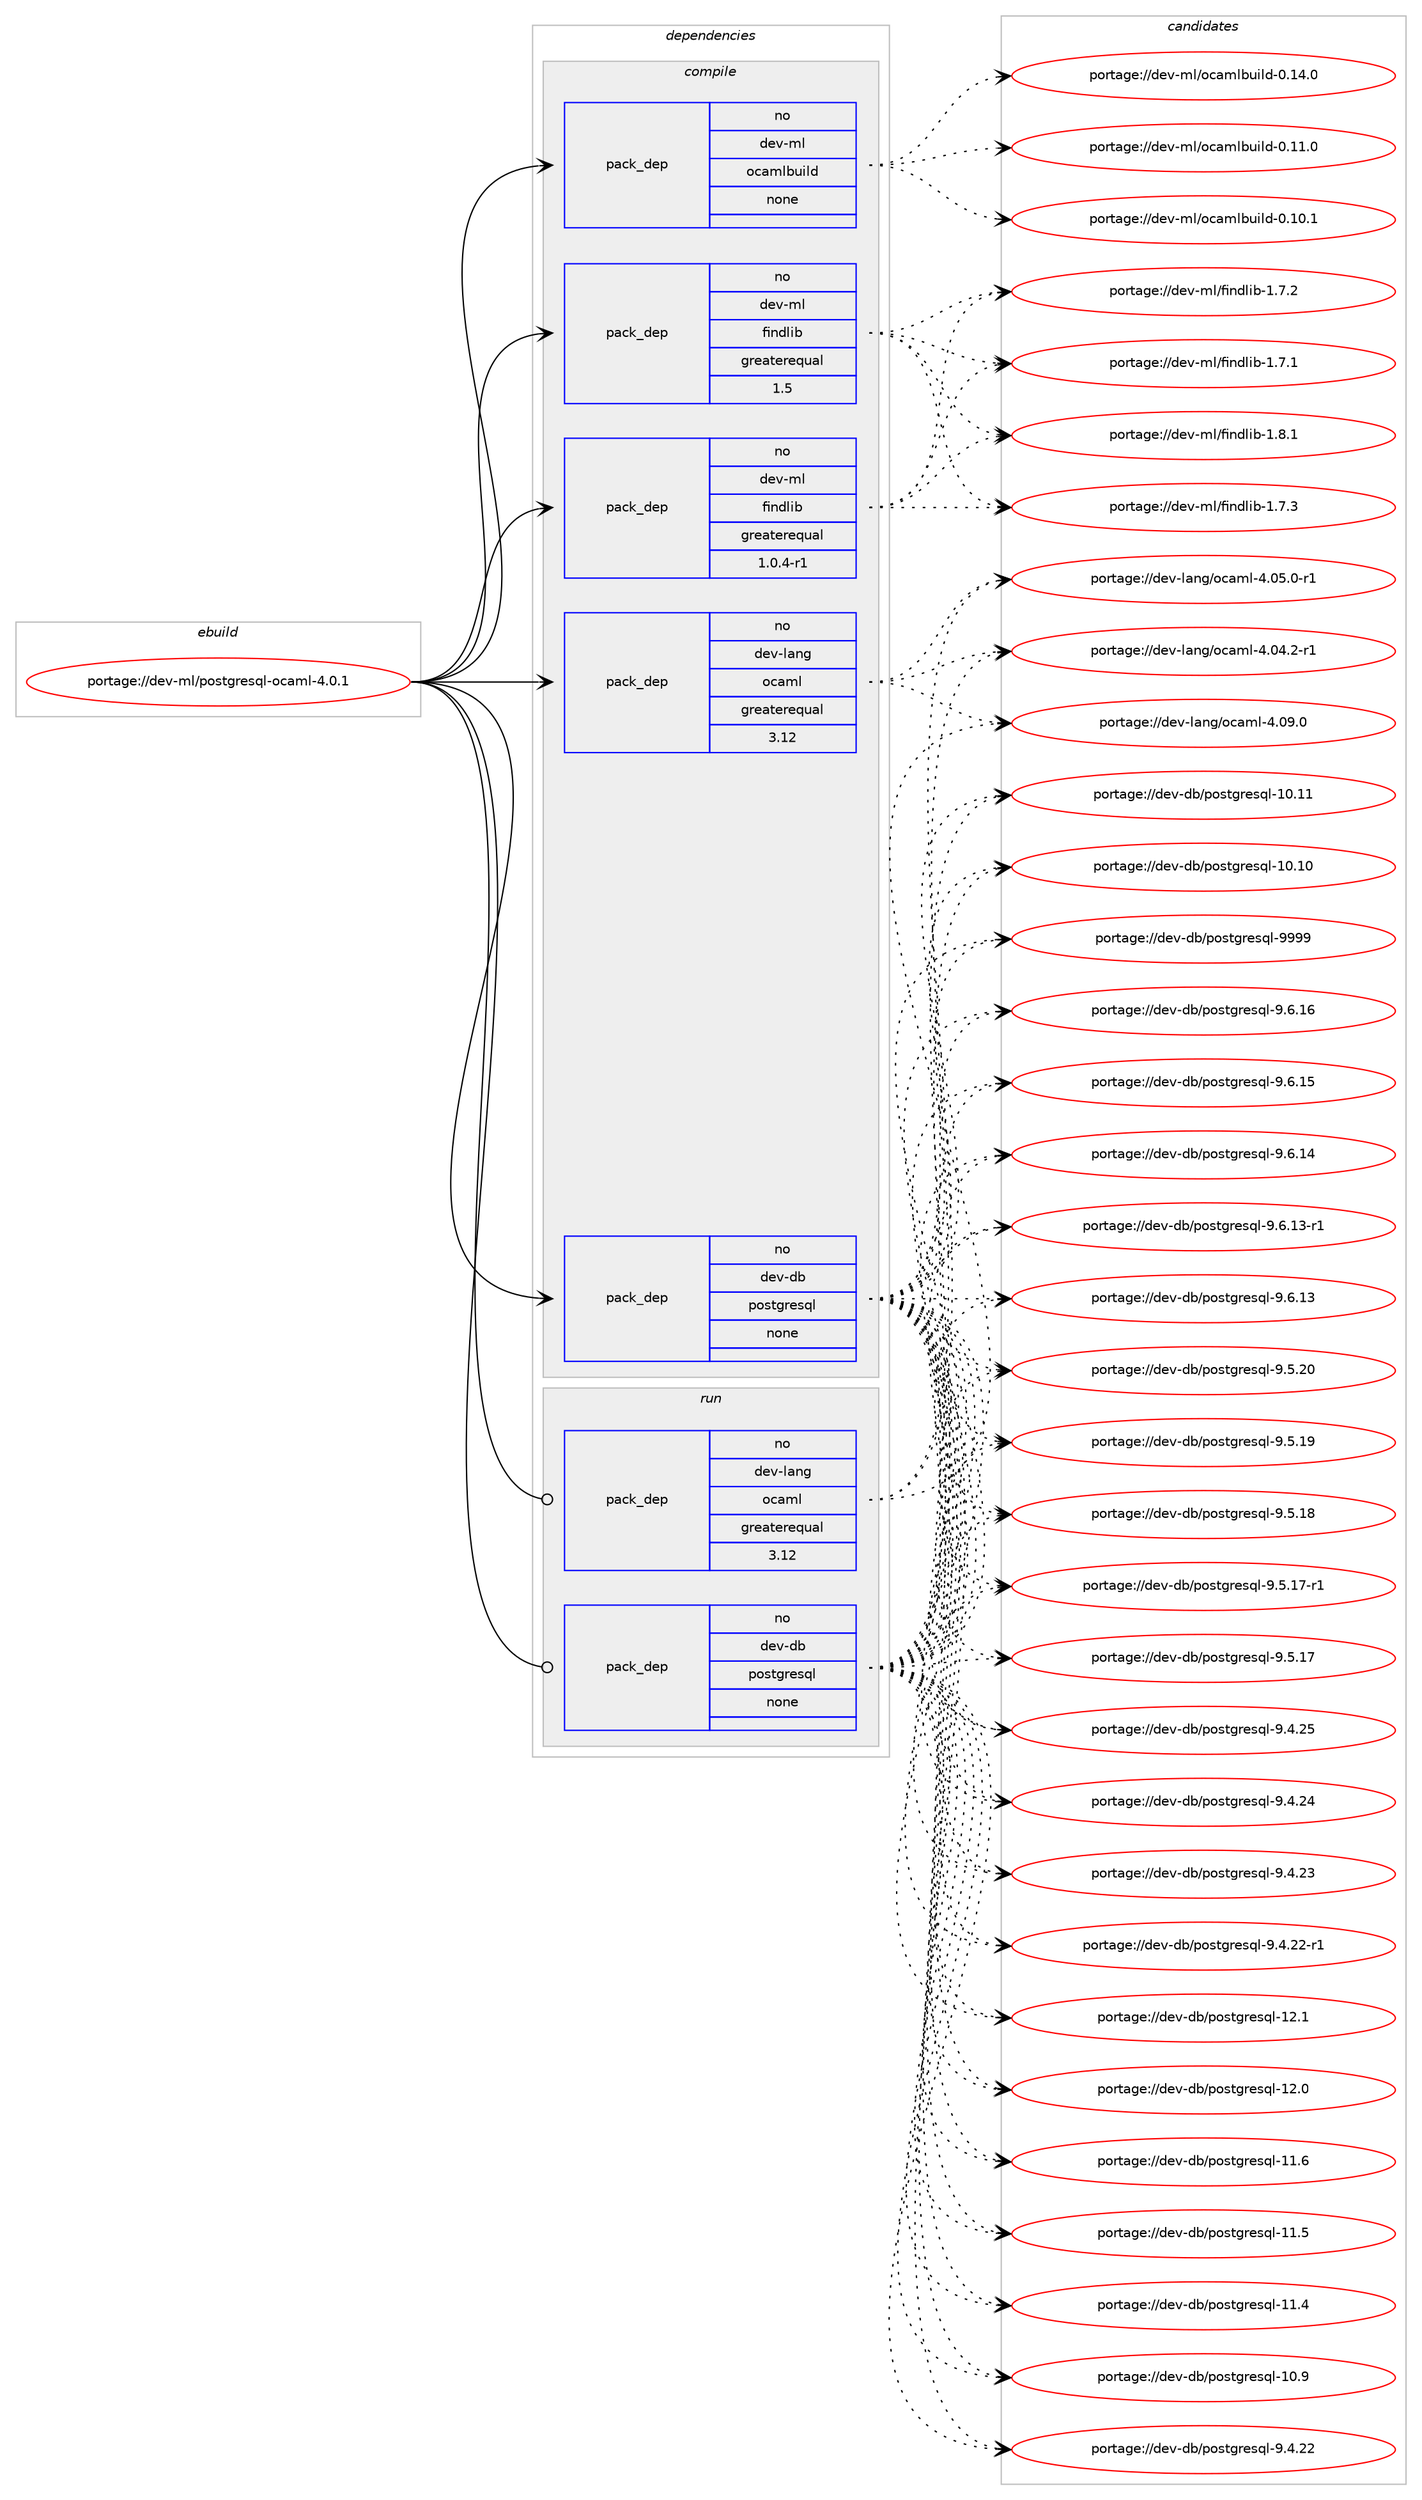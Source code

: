 digraph prolog {

# *************
# Graph options
# *************

newrank=true;
concentrate=true;
compound=true;
graph [rankdir=LR,fontname=Helvetica,fontsize=10,ranksep=1.5];#, ranksep=2.5, nodesep=0.2];
edge  [arrowhead=vee];
node  [fontname=Helvetica,fontsize=10];

# **********
# The ebuild
# **********

subgraph cluster_leftcol {
color=gray;
label=<<i>ebuild</i>>;
id [label="portage://dev-ml/postgresql-ocaml-4.0.1", color=red, width=4, href="../dev-ml/postgresql-ocaml-4.0.1.svg"];
}

# ****************
# The dependencies
# ****************

subgraph cluster_midcol {
color=gray;
label=<<i>dependencies</i>>;
subgraph cluster_compile {
fillcolor="#eeeeee";
style=filled;
label=<<i>compile</i>>;
subgraph pack373959 {
dependency501862 [label=<<TABLE BORDER="0" CELLBORDER="1" CELLSPACING="0" CELLPADDING="4" WIDTH="220"><TR><TD ROWSPAN="6" CELLPADDING="30">pack_dep</TD></TR><TR><TD WIDTH="110">no</TD></TR><TR><TD>dev-db</TD></TR><TR><TD>postgresql</TD></TR><TR><TD>none</TD></TR><TR><TD></TD></TR></TABLE>>, shape=none, color=blue];
}
id:e -> dependency501862:w [weight=20,style="solid",arrowhead="vee"];
subgraph pack373960 {
dependency501863 [label=<<TABLE BORDER="0" CELLBORDER="1" CELLSPACING="0" CELLPADDING="4" WIDTH="220"><TR><TD ROWSPAN="6" CELLPADDING="30">pack_dep</TD></TR><TR><TD WIDTH="110">no</TD></TR><TR><TD>dev-lang</TD></TR><TR><TD>ocaml</TD></TR><TR><TD>greaterequal</TD></TR><TR><TD>3.12</TD></TR></TABLE>>, shape=none, color=blue];
}
id:e -> dependency501863:w [weight=20,style="solid",arrowhead="vee"];
subgraph pack373961 {
dependency501864 [label=<<TABLE BORDER="0" CELLBORDER="1" CELLSPACING="0" CELLPADDING="4" WIDTH="220"><TR><TD ROWSPAN="6" CELLPADDING="30">pack_dep</TD></TR><TR><TD WIDTH="110">no</TD></TR><TR><TD>dev-ml</TD></TR><TR><TD>findlib</TD></TR><TR><TD>greaterequal</TD></TR><TR><TD>1.0.4-r1</TD></TR></TABLE>>, shape=none, color=blue];
}
id:e -> dependency501864:w [weight=20,style="solid",arrowhead="vee"];
subgraph pack373962 {
dependency501865 [label=<<TABLE BORDER="0" CELLBORDER="1" CELLSPACING="0" CELLPADDING="4" WIDTH="220"><TR><TD ROWSPAN="6" CELLPADDING="30">pack_dep</TD></TR><TR><TD WIDTH="110">no</TD></TR><TR><TD>dev-ml</TD></TR><TR><TD>findlib</TD></TR><TR><TD>greaterequal</TD></TR><TR><TD>1.5</TD></TR></TABLE>>, shape=none, color=blue];
}
id:e -> dependency501865:w [weight=20,style="solid",arrowhead="vee"];
subgraph pack373963 {
dependency501866 [label=<<TABLE BORDER="0" CELLBORDER="1" CELLSPACING="0" CELLPADDING="4" WIDTH="220"><TR><TD ROWSPAN="6" CELLPADDING="30">pack_dep</TD></TR><TR><TD WIDTH="110">no</TD></TR><TR><TD>dev-ml</TD></TR><TR><TD>ocamlbuild</TD></TR><TR><TD>none</TD></TR><TR><TD></TD></TR></TABLE>>, shape=none, color=blue];
}
id:e -> dependency501866:w [weight=20,style="solid",arrowhead="vee"];
}
subgraph cluster_compileandrun {
fillcolor="#eeeeee";
style=filled;
label=<<i>compile and run</i>>;
}
subgraph cluster_run {
fillcolor="#eeeeee";
style=filled;
label=<<i>run</i>>;
subgraph pack373964 {
dependency501867 [label=<<TABLE BORDER="0" CELLBORDER="1" CELLSPACING="0" CELLPADDING="4" WIDTH="220"><TR><TD ROWSPAN="6" CELLPADDING="30">pack_dep</TD></TR><TR><TD WIDTH="110">no</TD></TR><TR><TD>dev-db</TD></TR><TR><TD>postgresql</TD></TR><TR><TD>none</TD></TR><TR><TD></TD></TR></TABLE>>, shape=none, color=blue];
}
id:e -> dependency501867:w [weight=20,style="solid",arrowhead="odot"];
subgraph pack373965 {
dependency501868 [label=<<TABLE BORDER="0" CELLBORDER="1" CELLSPACING="0" CELLPADDING="4" WIDTH="220"><TR><TD ROWSPAN="6" CELLPADDING="30">pack_dep</TD></TR><TR><TD WIDTH="110">no</TD></TR><TR><TD>dev-lang</TD></TR><TR><TD>ocaml</TD></TR><TR><TD>greaterequal</TD></TR><TR><TD>3.12</TD></TR></TABLE>>, shape=none, color=blue];
}
id:e -> dependency501868:w [weight=20,style="solid",arrowhead="odot"];
}
}

# **************
# The candidates
# **************

subgraph cluster_choices {
rank=same;
color=gray;
label=<<i>candidates</i>>;

subgraph choice373959 {
color=black;
nodesep=1;
choice1001011184510098471121111151161031141011151131084557575757 [label="portage://dev-db/postgresql-9999", color=red, width=4,href="../dev-db/postgresql-9999.svg"];
choice10010111845100984711211111511610311410111511310845574654464954 [label="portage://dev-db/postgresql-9.6.16", color=red, width=4,href="../dev-db/postgresql-9.6.16.svg"];
choice10010111845100984711211111511610311410111511310845574654464953 [label="portage://dev-db/postgresql-9.6.15", color=red, width=4,href="../dev-db/postgresql-9.6.15.svg"];
choice10010111845100984711211111511610311410111511310845574654464952 [label="portage://dev-db/postgresql-9.6.14", color=red, width=4,href="../dev-db/postgresql-9.6.14.svg"];
choice100101118451009847112111115116103114101115113108455746544649514511449 [label="portage://dev-db/postgresql-9.6.13-r1", color=red, width=4,href="../dev-db/postgresql-9.6.13-r1.svg"];
choice10010111845100984711211111511610311410111511310845574654464951 [label="portage://dev-db/postgresql-9.6.13", color=red, width=4,href="../dev-db/postgresql-9.6.13.svg"];
choice10010111845100984711211111511610311410111511310845574653465048 [label="portage://dev-db/postgresql-9.5.20", color=red, width=4,href="../dev-db/postgresql-9.5.20.svg"];
choice10010111845100984711211111511610311410111511310845574653464957 [label="portage://dev-db/postgresql-9.5.19", color=red, width=4,href="../dev-db/postgresql-9.5.19.svg"];
choice10010111845100984711211111511610311410111511310845574653464956 [label="portage://dev-db/postgresql-9.5.18", color=red, width=4,href="../dev-db/postgresql-9.5.18.svg"];
choice100101118451009847112111115116103114101115113108455746534649554511449 [label="portage://dev-db/postgresql-9.5.17-r1", color=red, width=4,href="../dev-db/postgresql-9.5.17-r1.svg"];
choice10010111845100984711211111511610311410111511310845574653464955 [label="portage://dev-db/postgresql-9.5.17", color=red, width=4,href="../dev-db/postgresql-9.5.17.svg"];
choice10010111845100984711211111511610311410111511310845574652465053 [label="portage://dev-db/postgresql-9.4.25", color=red, width=4,href="../dev-db/postgresql-9.4.25.svg"];
choice10010111845100984711211111511610311410111511310845574652465052 [label="portage://dev-db/postgresql-9.4.24", color=red, width=4,href="../dev-db/postgresql-9.4.24.svg"];
choice10010111845100984711211111511610311410111511310845574652465051 [label="portage://dev-db/postgresql-9.4.23", color=red, width=4,href="../dev-db/postgresql-9.4.23.svg"];
choice100101118451009847112111115116103114101115113108455746524650504511449 [label="portage://dev-db/postgresql-9.4.22-r1", color=red, width=4,href="../dev-db/postgresql-9.4.22-r1.svg"];
choice10010111845100984711211111511610311410111511310845574652465050 [label="portage://dev-db/postgresql-9.4.22", color=red, width=4,href="../dev-db/postgresql-9.4.22.svg"];
choice1001011184510098471121111151161031141011151131084549504649 [label="portage://dev-db/postgresql-12.1", color=red, width=4,href="../dev-db/postgresql-12.1.svg"];
choice1001011184510098471121111151161031141011151131084549504648 [label="portage://dev-db/postgresql-12.0", color=red, width=4,href="../dev-db/postgresql-12.0.svg"];
choice1001011184510098471121111151161031141011151131084549494654 [label="portage://dev-db/postgresql-11.6", color=red, width=4,href="../dev-db/postgresql-11.6.svg"];
choice1001011184510098471121111151161031141011151131084549494653 [label="portage://dev-db/postgresql-11.5", color=red, width=4,href="../dev-db/postgresql-11.5.svg"];
choice1001011184510098471121111151161031141011151131084549494652 [label="portage://dev-db/postgresql-11.4", color=red, width=4,href="../dev-db/postgresql-11.4.svg"];
choice1001011184510098471121111151161031141011151131084549484657 [label="portage://dev-db/postgresql-10.9", color=red, width=4,href="../dev-db/postgresql-10.9.svg"];
choice100101118451009847112111115116103114101115113108454948464949 [label="portage://dev-db/postgresql-10.11", color=red, width=4,href="../dev-db/postgresql-10.11.svg"];
choice100101118451009847112111115116103114101115113108454948464948 [label="portage://dev-db/postgresql-10.10", color=red, width=4,href="../dev-db/postgresql-10.10.svg"];
dependency501862:e -> choice1001011184510098471121111151161031141011151131084557575757:w [style=dotted,weight="100"];
dependency501862:e -> choice10010111845100984711211111511610311410111511310845574654464954:w [style=dotted,weight="100"];
dependency501862:e -> choice10010111845100984711211111511610311410111511310845574654464953:w [style=dotted,weight="100"];
dependency501862:e -> choice10010111845100984711211111511610311410111511310845574654464952:w [style=dotted,weight="100"];
dependency501862:e -> choice100101118451009847112111115116103114101115113108455746544649514511449:w [style=dotted,weight="100"];
dependency501862:e -> choice10010111845100984711211111511610311410111511310845574654464951:w [style=dotted,weight="100"];
dependency501862:e -> choice10010111845100984711211111511610311410111511310845574653465048:w [style=dotted,weight="100"];
dependency501862:e -> choice10010111845100984711211111511610311410111511310845574653464957:w [style=dotted,weight="100"];
dependency501862:e -> choice10010111845100984711211111511610311410111511310845574653464956:w [style=dotted,weight="100"];
dependency501862:e -> choice100101118451009847112111115116103114101115113108455746534649554511449:w [style=dotted,weight="100"];
dependency501862:e -> choice10010111845100984711211111511610311410111511310845574653464955:w [style=dotted,weight="100"];
dependency501862:e -> choice10010111845100984711211111511610311410111511310845574652465053:w [style=dotted,weight="100"];
dependency501862:e -> choice10010111845100984711211111511610311410111511310845574652465052:w [style=dotted,weight="100"];
dependency501862:e -> choice10010111845100984711211111511610311410111511310845574652465051:w [style=dotted,weight="100"];
dependency501862:e -> choice100101118451009847112111115116103114101115113108455746524650504511449:w [style=dotted,weight="100"];
dependency501862:e -> choice10010111845100984711211111511610311410111511310845574652465050:w [style=dotted,weight="100"];
dependency501862:e -> choice1001011184510098471121111151161031141011151131084549504649:w [style=dotted,weight="100"];
dependency501862:e -> choice1001011184510098471121111151161031141011151131084549504648:w [style=dotted,weight="100"];
dependency501862:e -> choice1001011184510098471121111151161031141011151131084549494654:w [style=dotted,weight="100"];
dependency501862:e -> choice1001011184510098471121111151161031141011151131084549494653:w [style=dotted,weight="100"];
dependency501862:e -> choice1001011184510098471121111151161031141011151131084549494652:w [style=dotted,weight="100"];
dependency501862:e -> choice1001011184510098471121111151161031141011151131084549484657:w [style=dotted,weight="100"];
dependency501862:e -> choice100101118451009847112111115116103114101115113108454948464949:w [style=dotted,weight="100"];
dependency501862:e -> choice100101118451009847112111115116103114101115113108454948464948:w [style=dotted,weight="100"];
}
subgraph choice373960 {
color=black;
nodesep=1;
choice100101118451089711010347111999710910845524648574648 [label="portage://dev-lang/ocaml-4.09.0", color=red, width=4,href="../dev-lang/ocaml-4.09.0.svg"];
choice1001011184510897110103471119997109108455246485346484511449 [label="portage://dev-lang/ocaml-4.05.0-r1", color=red, width=4,href="../dev-lang/ocaml-4.05.0-r1.svg"];
choice1001011184510897110103471119997109108455246485246504511449 [label="portage://dev-lang/ocaml-4.04.2-r1", color=red, width=4,href="../dev-lang/ocaml-4.04.2-r1.svg"];
dependency501863:e -> choice100101118451089711010347111999710910845524648574648:w [style=dotted,weight="100"];
dependency501863:e -> choice1001011184510897110103471119997109108455246485346484511449:w [style=dotted,weight="100"];
dependency501863:e -> choice1001011184510897110103471119997109108455246485246504511449:w [style=dotted,weight="100"];
}
subgraph choice373961 {
color=black;
nodesep=1;
choice100101118451091084710210511010010810598454946564649 [label="portage://dev-ml/findlib-1.8.1", color=red, width=4,href="../dev-ml/findlib-1.8.1.svg"];
choice100101118451091084710210511010010810598454946554651 [label="portage://dev-ml/findlib-1.7.3", color=red, width=4,href="../dev-ml/findlib-1.7.3.svg"];
choice100101118451091084710210511010010810598454946554650 [label="portage://dev-ml/findlib-1.7.2", color=red, width=4,href="../dev-ml/findlib-1.7.2.svg"];
choice100101118451091084710210511010010810598454946554649 [label="portage://dev-ml/findlib-1.7.1", color=red, width=4,href="../dev-ml/findlib-1.7.1.svg"];
dependency501864:e -> choice100101118451091084710210511010010810598454946564649:w [style=dotted,weight="100"];
dependency501864:e -> choice100101118451091084710210511010010810598454946554651:w [style=dotted,weight="100"];
dependency501864:e -> choice100101118451091084710210511010010810598454946554650:w [style=dotted,weight="100"];
dependency501864:e -> choice100101118451091084710210511010010810598454946554649:w [style=dotted,weight="100"];
}
subgraph choice373962 {
color=black;
nodesep=1;
choice100101118451091084710210511010010810598454946564649 [label="portage://dev-ml/findlib-1.8.1", color=red, width=4,href="../dev-ml/findlib-1.8.1.svg"];
choice100101118451091084710210511010010810598454946554651 [label="portage://dev-ml/findlib-1.7.3", color=red, width=4,href="../dev-ml/findlib-1.7.3.svg"];
choice100101118451091084710210511010010810598454946554650 [label="portage://dev-ml/findlib-1.7.2", color=red, width=4,href="../dev-ml/findlib-1.7.2.svg"];
choice100101118451091084710210511010010810598454946554649 [label="portage://dev-ml/findlib-1.7.1", color=red, width=4,href="../dev-ml/findlib-1.7.1.svg"];
dependency501865:e -> choice100101118451091084710210511010010810598454946564649:w [style=dotted,weight="100"];
dependency501865:e -> choice100101118451091084710210511010010810598454946554651:w [style=dotted,weight="100"];
dependency501865:e -> choice100101118451091084710210511010010810598454946554650:w [style=dotted,weight="100"];
dependency501865:e -> choice100101118451091084710210511010010810598454946554649:w [style=dotted,weight="100"];
}
subgraph choice373963 {
color=black;
nodesep=1;
choice100101118451091084711199971091089811710510810045484649524648 [label="portage://dev-ml/ocamlbuild-0.14.0", color=red, width=4,href="../dev-ml/ocamlbuild-0.14.0.svg"];
choice100101118451091084711199971091089811710510810045484649494648 [label="portage://dev-ml/ocamlbuild-0.11.0", color=red, width=4,href="../dev-ml/ocamlbuild-0.11.0.svg"];
choice100101118451091084711199971091089811710510810045484649484649 [label="portage://dev-ml/ocamlbuild-0.10.1", color=red, width=4,href="../dev-ml/ocamlbuild-0.10.1.svg"];
dependency501866:e -> choice100101118451091084711199971091089811710510810045484649524648:w [style=dotted,weight="100"];
dependency501866:e -> choice100101118451091084711199971091089811710510810045484649494648:w [style=dotted,weight="100"];
dependency501866:e -> choice100101118451091084711199971091089811710510810045484649484649:w [style=dotted,weight="100"];
}
subgraph choice373964 {
color=black;
nodesep=1;
choice1001011184510098471121111151161031141011151131084557575757 [label="portage://dev-db/postgresql-9999", color=red, width=4,href="../dev-db/postgresql-9999.svg"];
choice10010111845100984711211111511610311410111511310845574654464954 [label="portage://dev-db/postgresql-9.6.16", color=red, width=4,href="../dev-db/postgresql-9.6.16.svg"];
choice10010111845100984711211111511610311410111511310845574654464953 [label="portage://dev-db/postgresql-9.6.15", color=red, width=4,href="../dev-db/postgresql-9.6.15.svg"];
choice10010111845100984711211111511610311410111511310845574654464952 [label="portage://dev-db/postgresql-9.6.14", color=red, width=4,href="../dev-db/postgresql-9.6.14.svg"];
choice100101118451009847112111115116103114101115113108455746544649514511449 [label="portage://dev-db/postgresql-9.6.13-r1", color=red, width=4,href="../dev-db/postgresql-9.6.13-r1.svg"];
choice10010111845100984711211111511610311410111511310845574654464951 [label="portage://dev-db/postgresql-9.6.13", color=red, width=4,href="../dev-db/postgresql-9.6.13.svg"];
choice10010111845100984711211111511610311410111511310845574653465048 [label="portage://dev-db/postgresql-9.5.20", color=red, width=4,href="../dev-db/postgresql-9.5.20.svg"];
choice10010111845100984711211111511610311410111511310845574653464957 [label="portage://dev-db/postgresql-9.5.19", color=red, width=4,href="../dev-db/postgresql-9.5.19.svg"];
choice10010111845100984711211111511610311410111511310845574653464956 [label="portage://dev-db/postgresql-9.5.18", color=red, width=4,href="../dev-db/postgresql-9.5.18.svg"];
choice100101118451009847112111115116103114101115113108455746534649554511449 [label="portage://dev-db/postgresql-9.5.17-r1", color=red, width=4,href="../dev-db/postgresql-9.5.17-r1.svg"];
choice10010111845100984711211111511610311410111511310845574653464955 [label="portage://dev-db/postgresql-9.5.17", color=red, width=4,href="../dev-db/postgresql-9.5.17.svg"];
choice10010111845100984711211111511610311410111511310845574652465053 [label="portage://dev-db/postgresql-9.4.25", color=red, width=4,href="../dev-db/postgresql-9.4.25.svg"];
choice10010111845100984711211111511610311410111511310845574652465052 [label="portage://dev-db/postgresql-9.4.24", color=red, width=4,href="../dev-db/postgresql-9.4.24.svg"];
choice10010111845100984711211111511610311410111511310845574652465051 [label="portage://dev-db/postgresql-9.4.23", color=red, width=4,href="../dev-db/postgresql-9.4.23.svg"];
choice100101118451009847112111115116103114101115113108455746524650504511449 [label="portage://dev-db/postgresql-9.4.22-r1", color=red, width=4,href="../dev-db/postgresql-9.4.22-r1.svg"];
choice10010111845100984711211111511610311410111511310845574652465050 [label="portage://dev-db/postgresql-9.4.22", color=red, width=4,href="../dev-db/postgresql-9.4.22.svg"];
choice1001011184510098471121111151161031141011151131084549504649 [label="portage://dev-db/postgresql-12.1", color=red, width=4,href="../dev-db/postgresql-12.1.svg"];
choice1001011184510098471121111151161031141011151131084549504648 [label="portage://dev-db/postgresql-12.0", color=red, width=4,href="../dev-db/postgresql-12.0.svg"];
choice1001011184510098471121111151161031141011151131084549494654 [label="portage://dev-db/postgresql-11.6", color=red, width=4,href="../dev-db/postgresql-11.6.svg"];
choice1001011184510098471121111151161031141011151131084549494653 [label="portage://dev-db/postgresql-11.5", color=red, width=4,href="../dev-db/postgresql-11.5.svg"];
choice1001011184510098471121111151161031141011151131084549494652 [label="portage://dev-db/postgresql-11.4", color=red, width=4,href="../dev-db/postgresql-11.4.svg"];
choice1001011184510098471121111151161031141011151131084549484657 [label="portage://dev-db/postgresql-10.9", color=red, width=4,href="../dev-db/postgresql-10.9.svg"];
choice100101118451009847112111115116103114101115113108454948464949 [label="portage://dev-db/postgresql-10.11", color=red, width=4,href="../dev-db/postgresql-10.11.svg"];
choice100101118451009847112111115116103114101115113108454948464948 [label="portage://dev-db/postgresql-10.10", color=red, width=4,href="../dev-db/postgresql-10.10.svg"];
dependency501867:e -> choice1001011184510098471121111151161031141011151131084557575757:w [style=dotted,weight="100"];
dependency501867:e -> choice10010111845100984711211111511610311410111511310845574654464954:w [style=dotted,weight="100"];
dependency501867:e -> choice10010111845100984711211111511610311410111511310845574654464953:w [style=dotted,weight="100"];
dependency501867:e -> choice10010111845100984711211111511610311410111511310845574654464952:w [style=dotted,weight="100"];
dependency501867:e -> choice100101118451009847112111115116103114101115113108455746544649514511449:w [style=dotted,weight="100"];
dependency501867:e -> choice10010111845100984711211111511610311410111511310845574654464951:w [style=dotted,weight="100"];
dependency501867:e -> choice10010111845100984711211111511610311410111511310845574653465048:w [style=dotted,weight="100"];
dependency501867:e -> choice10010111845100984711211111511610311410111511310845574653464957:w [style=dotted,weight="100"];
dependency501867:e -> choice10010111845100984711211111511610311410111511310845574653464956:w [style=dotted,weight="100"];
dependency501867:e -> choice100101118451009847112111115116103114101115113108455746534649554511449:w [style=dotted,weight="100"];
dependency501867:e -> choice10010111845100984711211111511610311410111511310845574653464955:w [style=dotted,weight="100"];
dependency501867:e -> choice10010111845100984711211111511610311410111511310845574652465053:w [style=dotted,weight="100"];
dependency501867:e -> choice10010111845100984711211111511610311410111511310845574652465052:w [style=dotted,weight="100"];
dependency501867:e -> choice10010111845100984711211111511610311410111511310845574652465051:w [style=dotted,weight="100"];
dependency501867:e -> choice100101118451009847112111115116103114101115113108455746524650504511449:w [style=dotted,weight="100"];
dependency501867:e -> choice10010111845100984711211111511610311410111511310845574652465050:w [style=dotted,weight="100"];
dependency501867:e -> choice1001011184510098471121111151161031141011151131084549504649:w [style=dotted,weight="100"];
dependency501867:e -> choice1001011184510098471121111151161031141011151131084549504648:w [style=dotted,weight="100"];
dependency501867:e -> choice1001011184510098471121111151161031141011151131084549494654:w [style=dotted,weight="100"];
dependency501867:e -> choice1001011184510098471121111151161031141011151131084549494653:w [style=dotted,weight="100"];
dependency501867:e -> choice1001011184510098471121111151161031141011151131084549494652:w [style=dotted,weight="100"];
dependency501867:e -> choice1001011184510098471121111151161031141011151131084549484657:w [style=dotted,weight="100"];
dependency501867:e -> choice100101118451009847112111115116103114101115113108454948464949:w [style=dotted,weight="100"];
dependency501867:e -> choice100101118451009847112111115116103114101115113108454948464948:w [style=dotted,weight="100"];
}
subgraph choice373965 {
color=black;
nodesep=1;
choice100101118451089711010347111999710910845524648574648 [label="portage://dev-lang/ocaml-4.09.0", color=red, width=4,href="../dev-lang/ocaml-4.09.0.svg"];
choice1001011184510897110103471119997109108455246485346484511449 [label="portage://dev-lang/ocaml-4.05.0-r1", color=red, width=4,href="../dev-lang/ocaml-4.05.0-r1.svg"];
choice1001011184510897110103471119997109108455246485246504511449 [label="portage://dev-lang/ocaml-4.04.2-r1", color=red, width=4,href="../dev-lang/ocaml-4.04.2-r1.svg"];
dependency501868:e -> choice100101118451089711010347111999710910845524648574648:w [style=dotted,weight="100"];
dependency501868:e -> choice1001011184510897110103471119997109108455246485346484511449:w [style=dotted,weight="100"];
dependency501868:e -> choice1001011184510897110103471119997109108455246485246504511449:w [style=dotted,weight="100"];
}
}

}
